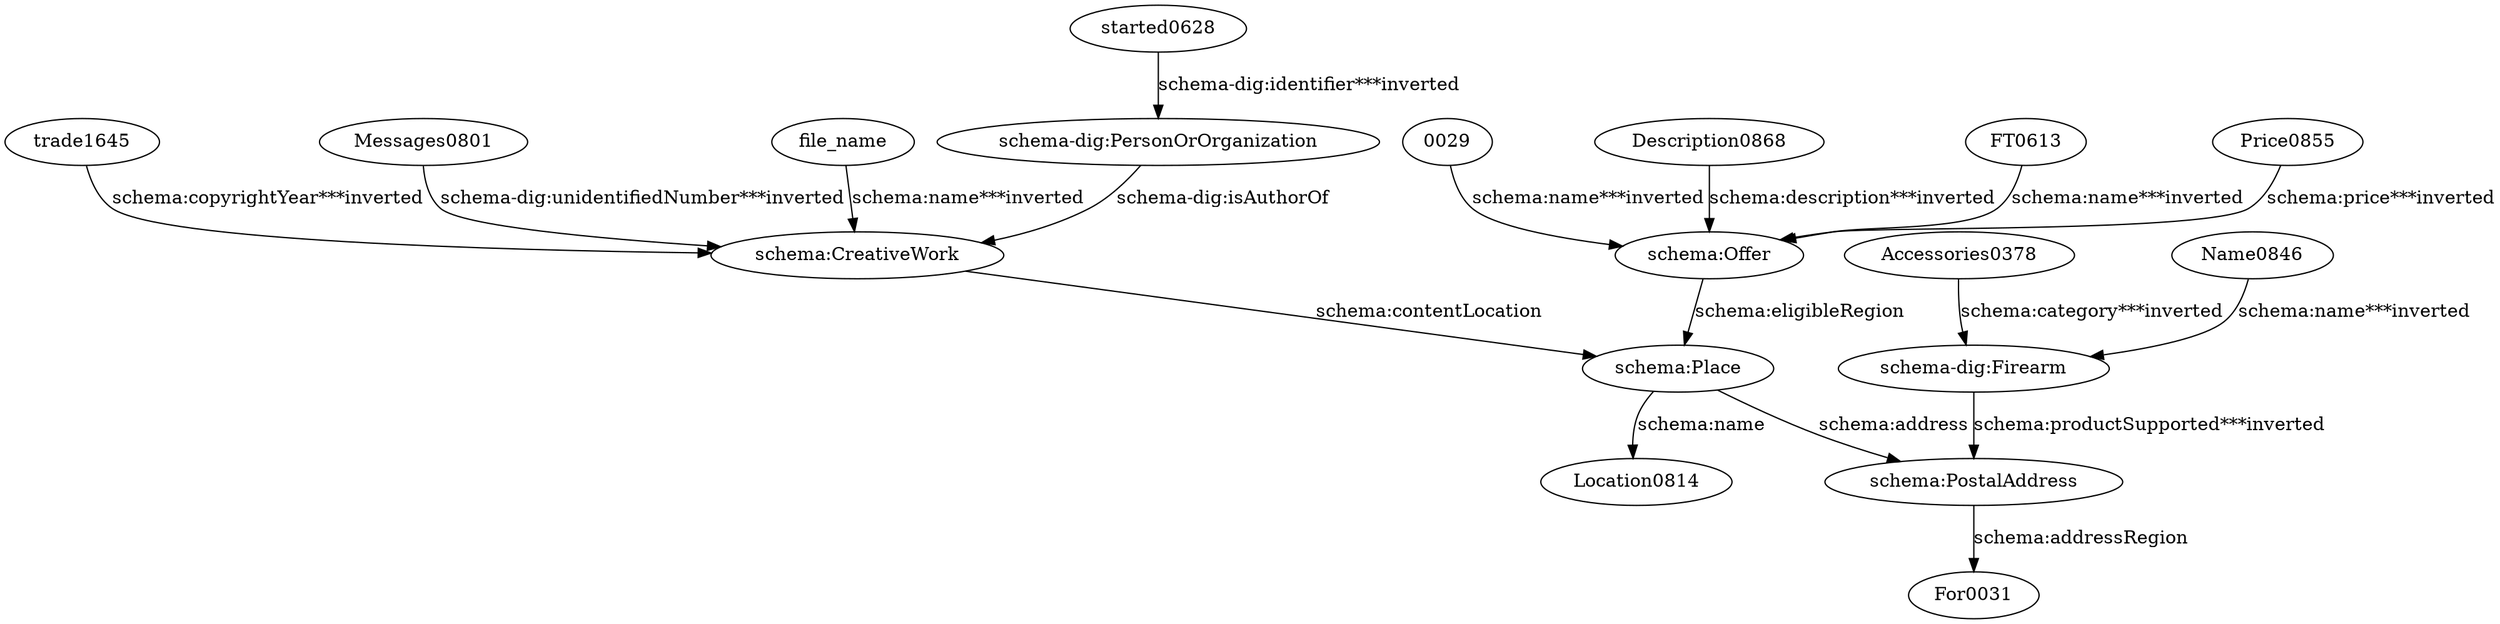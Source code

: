 digraph {
  "0029" [type=attribute_name,label="0029"]
  "schema:Offer1" [type=class_uri,label="schema:Offer"]
  Accessories0378 [type=attribute_name,label=Accessories0378]
  "schema-dig:Firearm1" [type=class_uri,label="schema-dig:Firearm"]
  Description0868 [type=attribute_name,label=Description0868]
  FT0613 [type=attribute_name,label=FT0613]
  Messages0801 [type=attribute_name,label=Messages0801]
  "schema:CreativeWork1" [type=class_uri,label="schema:CreativeWork"]
  Name0846 [type=attribute_name,label=Name0846]
  Price0855 [type=attribute_name,label=Price0855]
  file_name [type=attribute_name,label=file_name]
  "schema:PostalAddress1" [type=class_uri,label="schema:PostalAddress"]
  "schema-dig:PersonOrOrganization1" [type=class_uri,label="schema-dig:PersonOrOrganization"]
  "schema:Place1" [type=class_uri,label="schema:Place"]
  Location0814 [type=attribute_name,label=Location0814]
  For0031 [type=attribute_name,label=For0031]
  started0628 [type=attribute_name,label=started0628]
  trade1645 [type=attribute_name,label=trade1645]
  "0029" -> "schema:Offer1" [type=st_property_uri,label="schema:name***inverted",weight=1]
  Accessories0378 -> "schema-dig:Firearm1" [type=st_property_uri,label="schema:category***inverted",weight=1]
  Description0868 -> "schema:Offer1" [type=st_property_uri,label="schema:description***inverted",weight=1]
  FT0613 -> "schema:Offer1" [type=st_property_uri,label="schema:name***inverted",weight=1]
  Messages0801 -> "schema:CreativeWork1" [type=st_property_uri,label="schema-dig:unidentifiedNumber***inverted",weight=1]
  Name0846 -> "schema-dig:Firearm1" [type=st_property_uri,label="schema:name***inverted",weight=1]
  Price0855 -> "schema:Offer1" [type=st_property_uri,label="schema:price***inverted",weight=1]
  file_name -> "schema:CreativeWork1" [type=st_property_uri,label="schema:name***inverted",weight=1]
  "schema-dig:Firearm1" -> "schema:PostalAddress1" [type=inherited,label="schema:productSupported***inverted",weight=4]
  "schema-dig:PersonOrOrganization1" -> "schema:CreativeWork1" [label="schema-dig:isAuthorOf",type=direct_property_uri,weight=1]
  "schema:CreativeWork1" -> "schema:Place1" [label="schema:contentLocation",type=direct_property_uri,weight=1]
  "schema:Offer1" -> "schema:Place1" [label="schema:eligibleRegion",type=direct_property_uri,weight=1]
  "schema:Place1" -> Location0814 [label="schema:name",type=st_property_uri]
  "schema:Place1" -> "schema:PostalAddress1" [label="schema:address",type=direct_property_uri,weight=1]
  "schema:PostalAddress1" -> For0031 [label="schema:addressRegion",type=st_property_uri]
  started0628 -> "schema-dig:PersonOrOrganization1" [type=st_property_uri,label="schema-dig:identifier***inverted",weight=1]
  trade1645 -> "schema:CreativeWork1" [type=st_property_uri,label="schema:copyrightYear***inverted",weight=1]
}
